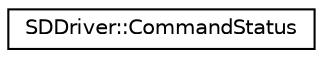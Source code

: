 digraph "类继承关系图"
{
  edge [fontname="Helvetica",fontsize="10",labelfontname="Helvetica",labelfontsize="10"];
  node [fontname="Helvetica",fontsize="10",shape=record];
  rankdir="LR";
  Node0 [label="SDDriver::CommandStatus",height=0.2,width=0.4,color="black", fillcolor="white", style="filled",URL="$d9/d05/class_s_d_driver_1_1_command_status.html"];
}
